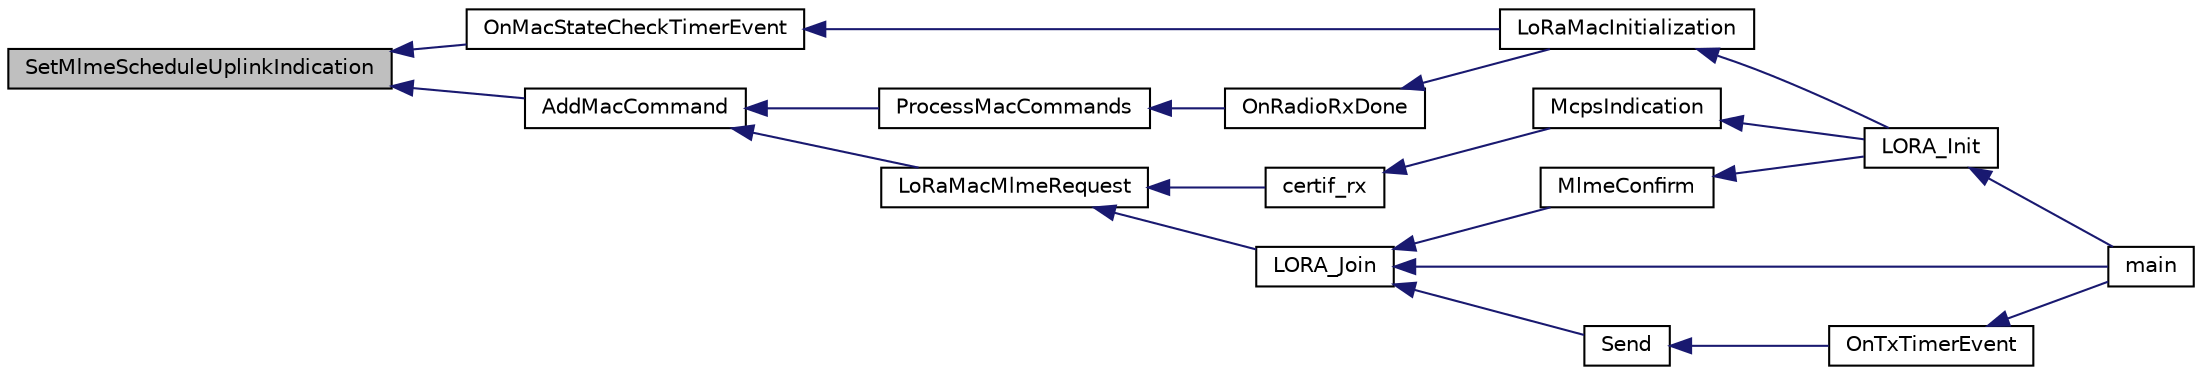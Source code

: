 digraph "SetMlmeScheduleUplinkIndication"
{
  edge [fontname="Helvetica",fontsize="10",labelfontname="Helvetica",labelfontsize="10"];
  node [fontname="Helvetica",fontsize="10",shape=record];
  rankdir="LR";
  Node695 [label="SetMlmeScheduleUplinkIndication",height=0.2,width=0.4,color="black", fillcolor="grey75", style="filled", fontcolor="black"];
  Node695 -> Node696 [dir="back",color="midnightblue",fontsize="10",style="solid",fontname="Helvetica"];
  Node696 [label="OnMacStateCheckTimerEvent",height=0.2,width=0.4,color="black", fillcolor="white", style="filled",URL="$_lo_ra_mac_8c.html#a3f66ff4ffb45c3be2a603fec651da617",tooltip="Function executed on Resend Frame timer event. "];
  Node696 -> Node697 [dir="back",color="midnightblue",fontsize="10",style="solid",fontname="Helvetica"];
  Node697 [label="LoRaMacInitialization",height=0.2,width=0.4,color="black", fillcolor="white", style="filled",URL="$group___l_o_r_a_m_a_c.html#ga7ca445cf825e45999810b3991273eba5",tooltip="LoRaMAC layer initialization "];
  Node697 -> Node698 [dir="back",color="midnightblue",fontsize="10",style="solid",fontname="Helvetica"];
  Node698 [label="LORA_Init",height=0.2,width=0.4,color="black", fillcolor="white", style="filled",URL="$lora_8h.html#a60e6c21550fcaf1cadb87454348046ad",tooltip="Lora Initialisation "];
  Node698 -> Node699 [dir="back",color="midnightblue",fontsize="10",style="solid",fontname="Helvetica"];
  Node699 [label="main",height=0.2,width=0.4,color="black", fillcolor="white", style="filled",URL="$main_8c.html#a840291bc02cba5474a4cb46a9b9566fe",tooltip="Main program "];
  Node695 -> Node700 [dir="back",color="midnightblue",fontsize="10",style="solid",fontname="Helvetica"];
  Node700 [label="AddMacCommand",height=0.2,width=0.4,color="black", fillcolor="white", style="filled",URL="$_lo_ra_mac_8c.html#ab27d901e29d6f16957f783c94781ef70",tooltip="Adds a new MAC command to be sent. "];
  Node700 -> Node701 [dir="back",color="midnightblue",fontsize="10",style="solid",fontname="Helvetica"];
  Node701 [label="ProcessMacCommands",height=0.2,width=0.4,color="black", fillcolor="white", style="filled",URL="$_lo_ra_mac_8c.html#afa7e82de5358cd2d2605c888cb1860a3",tooltip="Decodes MAC commands in the fOpts field and in the payload "];
  Node701 -> Node702 [dir="back",color="midnightblue",fontsize="10",style="solid",fontname="Helvetica"];
  Node702 [label="OnRadioRxDone",height=0.2,width=0.4,color="black", fillcolor="white", style="filled",URL="$_lo_ra_mac_8c.html#a34d9307ff02304a070ade799731ae0ed",tooltip="Function to be executed on Radio Rx Done event "];
  Node702 -> Node697 [dir="back",color="midnightblue",fontsize="10",style="solid",fontname="Helvetica"];
  Node700 -> Node703 [dir="back",color="midnightblue",fontsize="10",style="solid",fontname="Helvetica"];
  Node703 [label="LoRaMacMlmeRequest",height=0.2,width=0.4,color="black", fillcolor="white", style="filled",URL="$group___l_o_r_a_m_a_c.html#ga097113f30feecc17c780940ff74af33e",tooltip="LoRaMAC MLME-Request "];
  Node703 -> Node704 [dir="back",color="midnightblue",fontsize="10",style="solid",fontname="Helvetica"];
  Node704 [label="certif_rx",height=0.2,width=0.4,color="black", fillcolor="white", style="filled",URL="$lora-test_8h.html#ad5e51928ecf0cca8d4f33f9e9c10aba4"];
  Node704 -> Node705 [dir="back",color="midnightblue",fontsize="10",style="solid",fontname="Helvetica"];
  Node705 [label="McpsIndication",height=0.2,width=0.4,color="black", fillcolor="white", style="filled",URL="$lora_8c.html#aa62f56dcd70e02213fc6e5d0f04b3d1c",tooltip="MCPS-Indication event function "];
  Node705 -> Node698 [dir="back",color="midnightblue",fontsize="10",style="solid",fontname="Helvetica"];
  Node703 -> Node706 [dir="back",color="midnightblue",fontsize="10",style="solid",fontname="Helvetica"];
  Node706 [label="LORA_Join",height=0.2,width=0.4,color="black", fillcolor="white", style="filled",URL="$lora_8h.html#a3671e53923a80ddbbd43e56342fd94fa",tooltip="Join a Lora Network in classA  if the device is ABP, this is a pass through functon ..."];
  Node706 -> Node707 [dir="back",color="midnightblue",fontsize="10",style="solid",fontname="Helvetica"];
  Node707 [label="MlmeConfirm",height=0.2,width=0.4,color="black", fillcolor="white", style="filled",URL="$lora_8c.html#ab72b68cc96c6187003c5dd6e325a74c7",tooltip="MLME-Confirm event function "];
  Node707 -> Node698 [dir="back",color="midnightblue",fontsize="10",style="solid",fontname="Helvetica"];
  Node706 -> Node699 [dir="back",color="midnightblue",fontsize="10",style="solid",fontname="Helvetica"];
  Node706 -> Node708 [dir="back",color="midnightblue",fontsize="10",style="solid",fontname="Helvetica"];
  Node708 [label="Send",height=0.2,width=0.4,color="black", fillcolor="white", style="filled",URL="$main_8c.html#ac96d7cf33dce81bb57a803bb3839d458"];
  Node708 -> Node709 [dir="back",color="midnightblue",fontsize="10",style="solid",fontname="Helvetica"];
  Node709 [label="OnTxTimerEvent",height=0.2,width=0.4,color="black", fillcolor="white", style="filled",URL="$main_8c.html#aa660732a6ebc018e235409094d603160"];
  Node709 -> Node699 [dir="back",color="midnightblue",fontsize="10",style="solid",fontname="Helvetica"];
}
